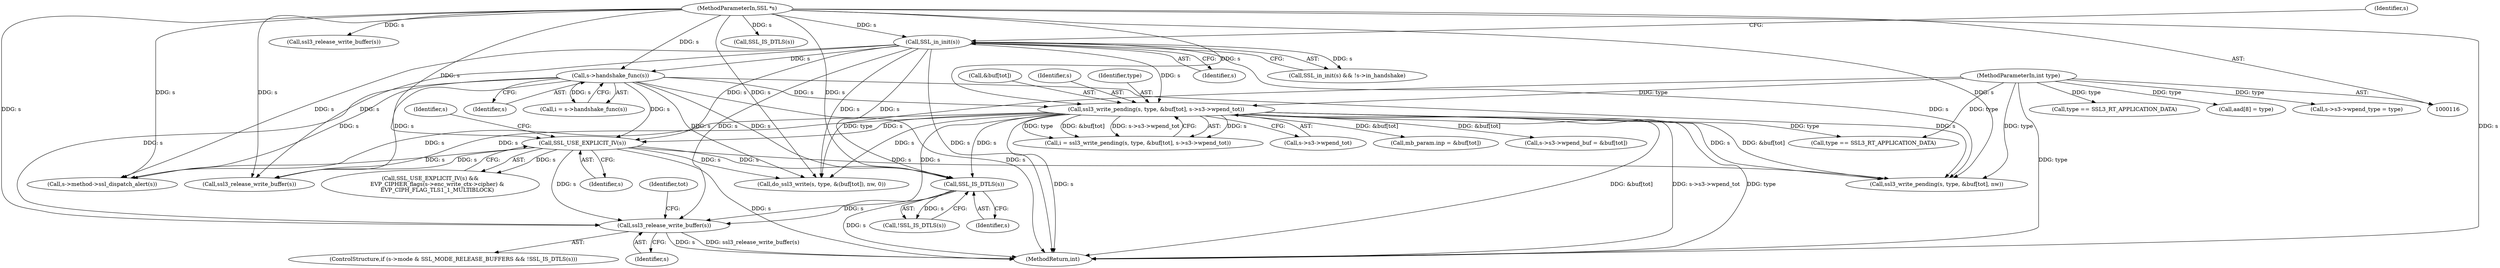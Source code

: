 digraph "0_openssl_77c77f0a1b9f15b869ca3342186dfbedd1119d0e@API" {
"1000742" [label="(Call,ssl3_release_write_buffer(s))"];
"1000178" [label="(Call,s->handshake_func(s))"];
"1000169" [label="(Call,SSL_in_init(s))"];
"1000117" [label="(MethodParameterIn,SSL *s)"];
"1000217" [label="(Call,ssl3_write_pending(s, type, &buf[tot], s->s3->wpend_tot))"];
"1000118" [label="(MethodParameterIn,int type)"];
"1000740" [label="(Call,SSL_IS_DTLS(s))"];
"1000276" [label="(Call,SSL_USE_EXPLICIT_IV(s))"];
"1000833" [label="(Call,ssl3_release_write_buffer(s))"];
"1000801" [label="(Call,type == SSL3_RT_APPLICATION_DATA)"];
"1000739" [label="(Call,!SSL_IS_DTLS(s))"];
"1000741" [label="(Identifier,s)"];
"1000745" [label="(Identifier,tot)"];
"1000277" [label="(Identifier,s)"];
"1000179" [label="(Identifier,s)"];
"1000276" [label="(Call,SSL_USE_EXPLICIT_IV(s))"];
"1000282" [label="(Identifier,s)"];
"1000732" [label="(ControlStructure,if (s->mode & SSL_MODE_RELEASE_BUFFERS && !SSL_IS_DTLS(s)))"];
"1000664" [label="(Call,ssl3_write_pending(s, type, &buf[tot], nw))"];
"1000740" [label="(Call,SSL_IS_DTLS(s))"];
"1000178" [label="(Call,s->handshake_func(s))"];
"1000742" [label="(Call,ssl3_release_write_buffer(s))"];
"1000845" [label="(MethodReturn,int)"];
"1000218" [label="(Identifier,s)"];
"1000168" [label="(Call,SSL_in_init(s) && !s->in_handshake)"];
"1000310" [label="(Call,ssl3_release_write_buffer(s))"];
"1000248" [label="(Call,type == SSL3_RT_APPLICATION_DATA)"];
"1000169" [label="(Call,SSL_in_init(s))"];
"1000219" [label="(Identifier,type)"];
"1000220" [label="(Call,&buf[tot])"];
"1000743" [label="(Identifier,s)"];
"1000176" [label="(Call,i = s->handshake_func(s))"];
"1000215" [label="(Call,i = ssl3_write_pending(s, type, &buf[tot], s->s3->wpend_tot))"];
"1000118" [label="(MethodParameterIn,int type)"];
"1000458" [label="(Call,aad[8] = type)"];
"1000648" [label="(Call,s->s3->wpend_type = type)"];
"1000117" [label="(MethodParameterIn,SSL *s)"];
"1000275" [label="(Call,SSL_USE_EXPLICIT_IV(s) &&\n        EVP_CIPHER_flags(s->enc_write_ctx->cipher) &\n        EVP_CIPH_FLAG_TLS1_1_MULTIBLOCK)"];
"1000217" [label="(Call,ssl3_write_pending(s, type, &buf[tot], s->s3->wpend_tot))"];
"1000224" [label="(Call,s->s3->wpend_tot)"];
"1000549" [label="(Call,mb_param.inp = &buf[tot])"];
"1000638" [label="(Call,s->s3->wpend_buf = &buf[tot])"];
"1000409" [label="(Call,s->method->ssl_dispatch_alert(s))"];
"1000170" [label="(Identifier,s)"];
"1000173" [label="(Identifier,s)"];
"1000831" [label="(Call,SSL_IS_DTLS(s))"];
"1000770" [label="(Call,do_ssl3_write(s, type, &(buf[tot]), nw, 0))"];
"1000742" -> "1000732"  [label="AST: "];
"1000742" -> "1000743"  [label="CFG: "];
"1000743" -> "1000742"  [label="AST: "];
"1000745" -> "1000742"  [label="CFG: "];
"1000742" -> "1000845"  [label="DDG: ssl3_release_write_buffer(s)"];
"1000742" -> "1000845"  [label="DDG: s"];
"1000178" -> "1000742"  [label="DDG: s"];
"1000217" -> "1000742"  [label="DDG: s"];
"1000740" -> "1000742"  [label="DDG: s"];
"1000276" -> "1000742"  [label="DDG: s"];
"1000169" -> "1000742"  [label="DDG: s"];
"1000117" -> "1000742"  [label="DDG: s"];
"1000178" -> "1000176"  [label="AST: "];
"1000178" -> "1000179"  [label="CFG: "];
"1000179" -> "1000178"  [label="AST: "];
"1000176" -> "1000178"  [label="CFG: "];
"1000178" -> "1000845"  [label="DDG: s"];
"1000178" -> "1000176"  [label="DDG: s"];
"1000169" -> "1000178"  [label="DDG: s"];
"1000117" -> "1000178"  [label="DDG: s"];
"1000178" -> "1000217"  [label="DDG: s"];
"1000178" -> "1000276"  [label="DDG: s"];
"1000178" -> "1000310"  [label="DDG: s"];
"1000178" -> "1000409"  [label="DDG: s"];
"1000178" -> "1000664"  [label="DDG: s"];
"1000178" -> "1000740"  [label="DDG: s"];
"1000178" -> "1000770"  [label="DDG: s"];
"1000169" -> "1000168"  [label="AST: "];
"1000169" -> "1000170"  [label="CFG: "];
"1000170" -> "1000169"  [label="AST: "];
"1000173" -> "1000169"  [label="CFG: "];
"1000168" -> "1000169"  [label="CFG: "];
"1000169" -> "1000845"  [label="DDG: s"];
"1000169" -> "1000168"  [label="DDG: s"];
"1000117" -> "1000169"  [label="DDG: s"];
"1000169" -> "1000217"  [label="DDG: s"];
"1000169" -> "1000276"  [label="DDG: s"];
"1000169" -> "1000310"  [label="DDG: s"];
"1000169" -> "1000409"  [label="DDG: s"];
"1000169" -> "1000664"  [label="DDG: s"];
"1000169" -> "1000740"  [label="DDG: s"];
"1000169" -> "1000770"  [label="DDG: s"];
"1000117" -> "1000116"  [label="AST: "];
"1000117" -> "1000845"  [label="DDG: s"];
"1000117" -> "1000217"  [label="DDG: s"];
"1000117" -> "1000276"  [label="DDG: s"];
"1000117" -> "1000310"  [label="DDG: s"];
"1000117" -> "1000409"  [label="DDG: s"];
"1000117" -> "1000664"  [label="DDG: s"];
"1000117" -> "1000740"  [label="DDG: s"];
"1000117" -> "1000770"  [label="DDG: s"];
"1000117" -> "1000831"  [label="DDG: s"];
"1000117" -> "1000833"  [label="DDG: s"];
"1000217" -> "1000215"  [label="AST: "];
"1000217" -> "1000224"  [label="CFG: "];
"1000218" -> "1000217"  [label="AST: "];
"1000219" -> "1000217"  [label="AST: "];
"1000220" -> "1000217"  [label="AST: "];
"1000224" -> "1000217"  [label="AST: "];
"1000215" -> "1000217"  [label="CFG: "];
"1000217" -> "1000845"  [label="DDG: type"];
"1000217" -> "1000845"  [label="DDG: s"];
"1000217" -> "1000845"  [label="DDG: &buf[tot]"];
"1000217" -> "1000845"  [label="DDG: s->s3->wpend_tot"];
"1000217" -> "1000215"  [label="DDG: s"];
"1000217" -> "1000215"  [label="DDG: type"];
"1000217" -> "1000215"  [label="DDG: &buf[tot]"];
"1000217" -> "1000215"  [label="DDG: s->s3->wpend_tot"];
"1000118" -> "1000217"  [label="DDG: type"];
"1000217" -> "1000248"  [label="DDG: type"];
"1000217" -> "1000276"  [label="DDG: s"];
"1000217" -> "1000310"  [label="DDG: s"];
"1000217" -> "1000409"  [label="DDG: s"];
"1000217" -> "1000549"  [label="DDG: &buf[tot]"];
"1000217" -> "1000638"  [label="DDG: &buf[tot]"];
"1000217" -> "1000664"  [label="DDG: s"];
"1000217" -> "1000664"  [label="DDG: &buf[tot]"];
"1000217" -> "1000740"  [label="DDG: s"];
"1000217" -> "1000770"  [label="DDG: s"];
"1000118" -> "1000116"  [label="AST: "];
"1000118" -> "1000845"  [label="DDG: type"];
"1000118" -> "1000248"  [label="DDG: type"];
"1000118" -> "1000458"  [label="DDG: type"];
"1000118" -> "1000648"  [label="DDG: type"];
"1000118" -> "1000664"  [label="DDG: type"];
"1000118" -> "1000770"  [label="DDG: type"];
"1000118" -> "1000801"  [label="DDG: type"];
"1000740" -> "1000739"  [label="AST: "];
"1000740" -> "1000741"  [label="CFG: "];
"1000741" -> "1000740"  [label="AST: "];
"1000739" -> "1000740"  [label="CFG: "];
"1000740" -> "1000845"  [label="DDG: s"];
"1000740" -> "1000739"  [label="DDG: s"];
"1000276" -> "1000740"  [label="DDG: s"];
"1000276" -> "1000275"  [label="AST: "];
"1000276" -> "1000277"  [label="CFG: "];
"1000277" -> "1000276"  [label="AST: "];
"1000282" -> "1000276"  [label="CFG: "];
"1000275" -> "1000276"  [label="CFG: "];
"1000276" -> "1000845"  [label="DDG: s"];
"1000276" -> "1000275"  [label="DDG: s"];
"1000276" -> "1000310"  [label="DDG: s"];
"1000276" -> "1000409"  [label="DDG: s"];
"1000276" -> "1000664"  [label="DDG: s"];
"1000276" -> "1000770"  [label="DDG: s"];
}
